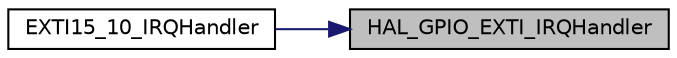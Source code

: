 digraph "HAL_GPIO_EXTI_IRQHandler"
{
 // LATEX_PDF_SIZE
  edge [fontname="Helvetica",fontsize="10",labelfontname="Helvetica",labelfontsize="10"];
  node [fontname="Helvetica",fontsize="10",shape=record];
  rankdir="RL";
  Node1 [label="HAL_GPIO_EXTI_IRQHandler",height=0.2,width=0.4,color="black", fillcolor="grey75", style="filled", fontcolor="black",tooltip=" "];
  Node1 -> Node2 [dir="back",color="midnightblue",fontsize="10",style="solid",fontname="Helvetica"];
  Node2 [label="EXTI15_10_IRQHandler",height=0.2,width=0.4,color="black", fillcolor="white", style="filled",URL="$stm32g4xx__it_8c.html#a738473a5b43f6c92b80ce1d3d6f77ed9",tooltip="This function handles EXTI line[15:10] interrupts."];
}

